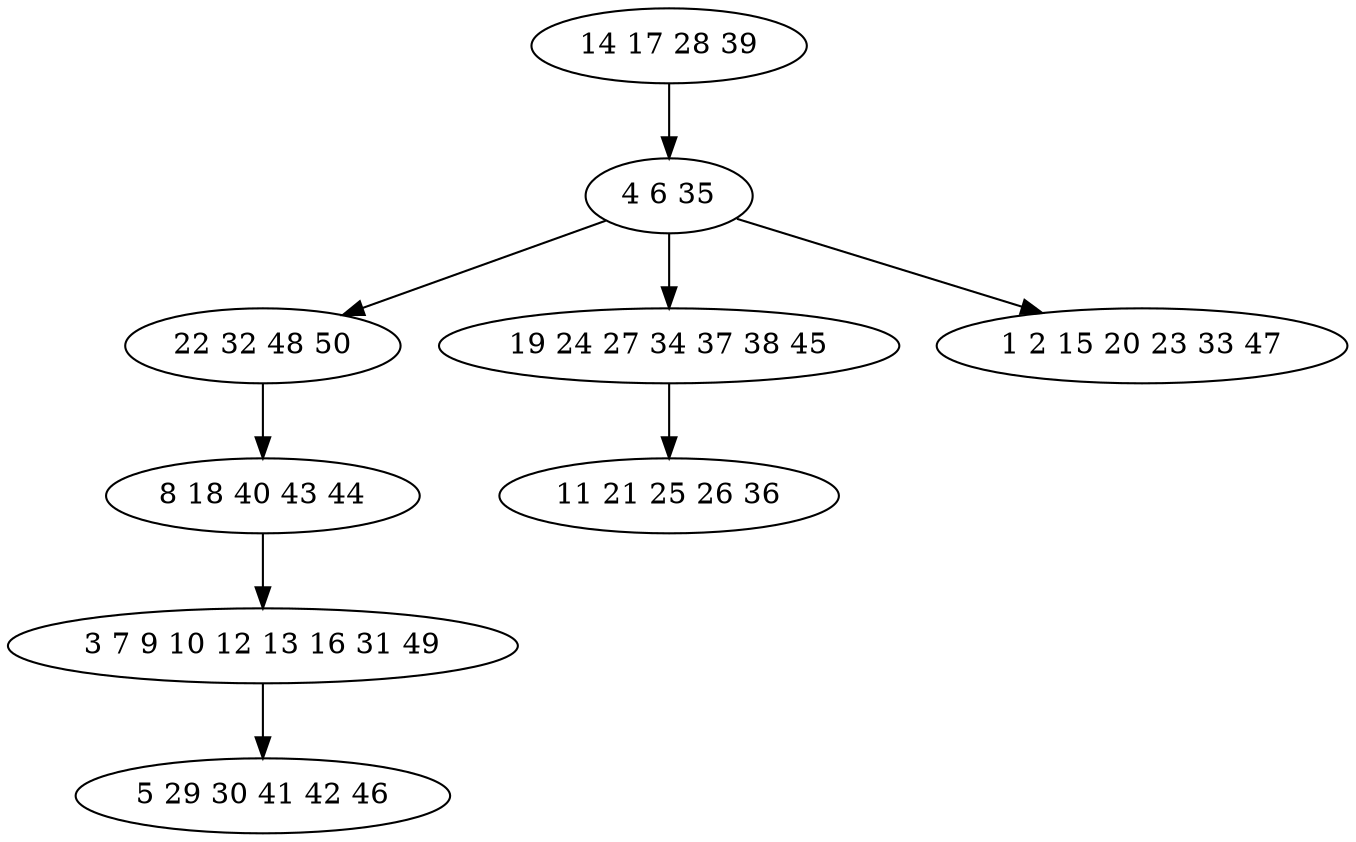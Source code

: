 digraph true_tree {
	"0" -> "1"
	"1" -> "2"
	"1" -> "3"
	"1" -> "4"
	"2" -> "5"
	"5" -> "6"
	"6" -> "7"
	"3" -> "8"
	"0" [label="14 17 28 39"];
	"1" [label="4 6 35"];
	"2" [label="22 32 48 50"];
	"3" [label="19 24 27 34 37 38 45"];
	"4" [label="1 2 15 20 23 33 47"];
	"5" [label="8 18 40 43 44"];
	"6" [label="3 7 9 10 12 13 16 31 49"];
	"7" [label="5 29 30 41 42 46"];
	"8" [label="11 21 25 26 36"];
}
